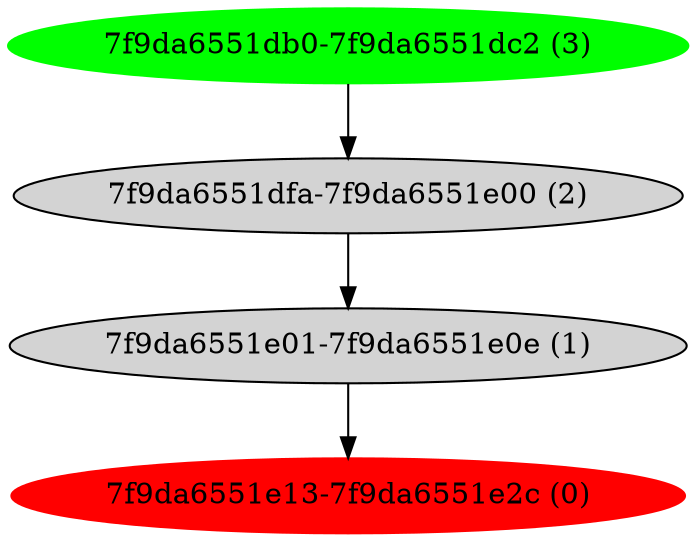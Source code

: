 digraph G {
   bb_7f9da6551e13 [label="7f9da6551e13-7f9da6551e2c (0)", color="red" style=filled];
   bb_7f9da6551e01 [label="7f9da6551e01-7f9da6551e0e (1)" style=filled];
   bb_7f9da6551dfa [label="7f9da6551dfa-7f9da6551e00 (2)" style=filled];
   bb_7f9da6551db0 [label="7f9da6551db0-7f9da6551dc2 (3)", color="green" style=filled];
   bb_7f9da6551db0 -> bb_7f9da6551dfa;
   bb_7f9da6551dfa -> bb_7f9da6551e01;
   bb_7f9da6551e01 -> bb_7f9da6551e13;
}